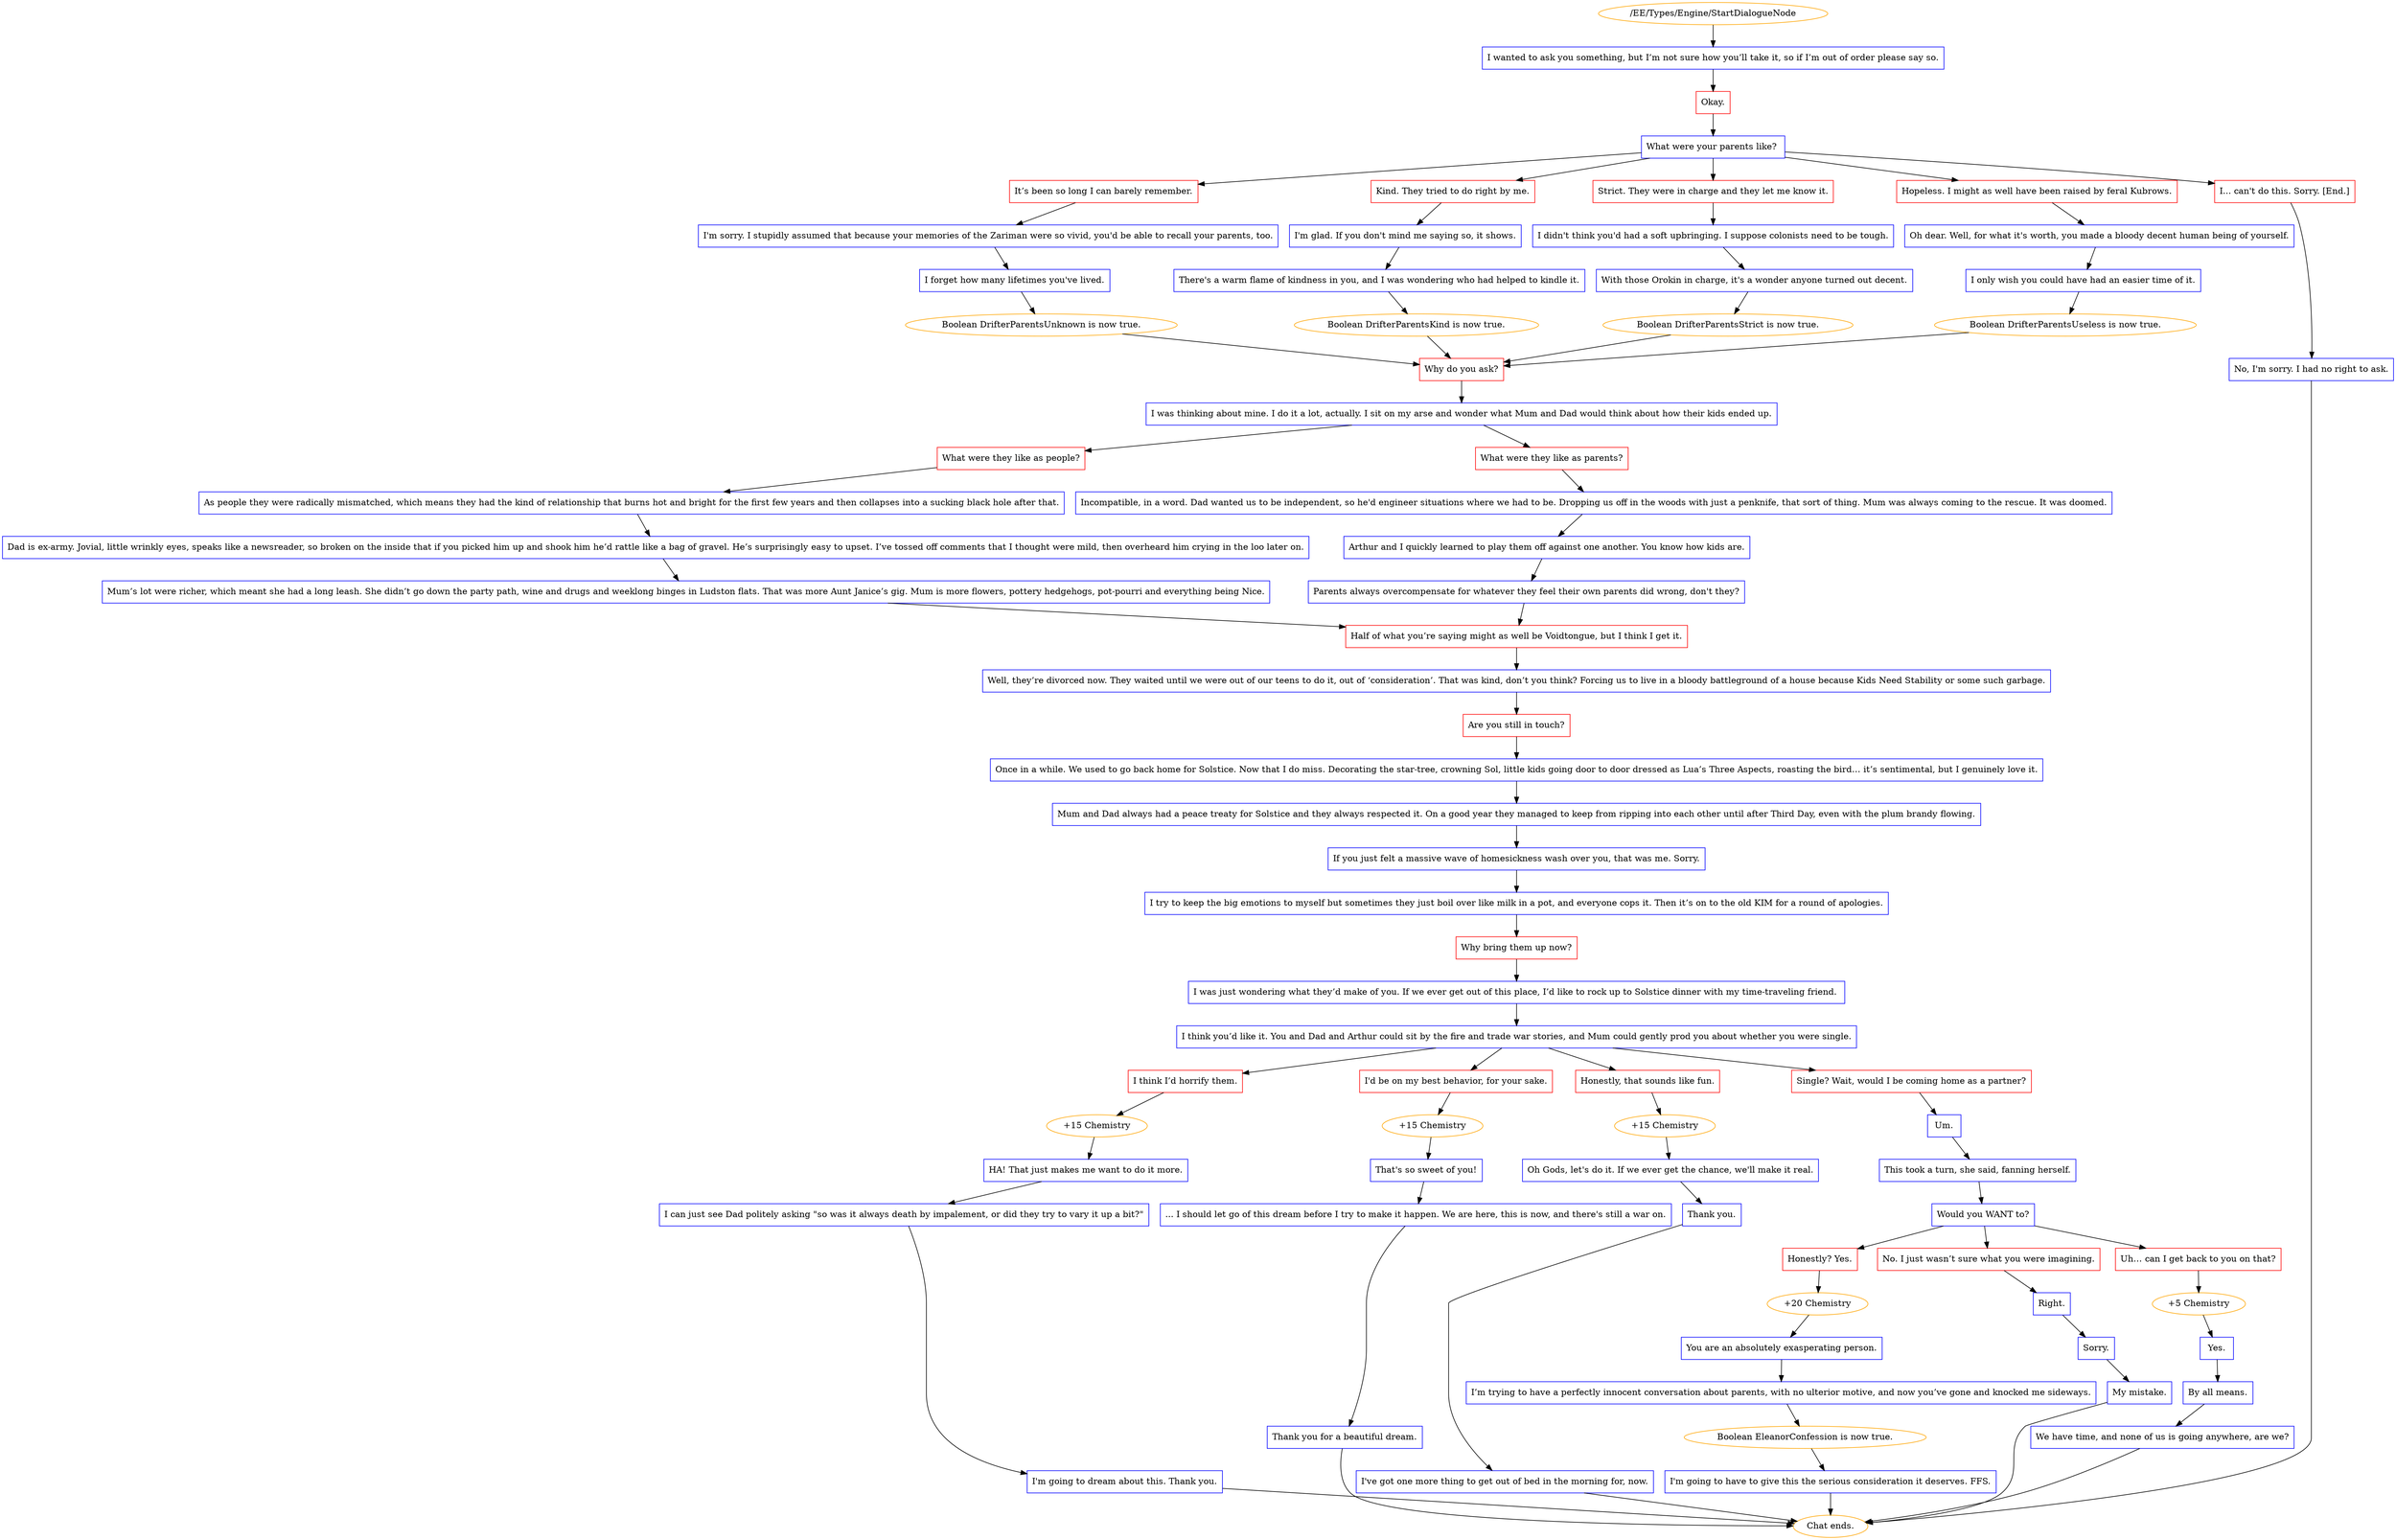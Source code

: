 digraph {
	1953 [label="/EE/Types/Engine/StartDialogueNode",color=orange];
		1953 -> 1954;
	1954 [label="I wanted to ask you something, but I’m not sure how you’ll take it, so if I’m out of order please say so.",shape=box,color=blue];
		1954 -> 1955;
	1955 [label="Okay.",shape=box,color=red];
		1955 -> 1956;
	1956 [label="What were your parents like? ",shape=box,color=blue];
		1956 -> 1957;
		1956 -> 1958;
		1956 -> 1959;
		1956 -> 1960;
		1956 -> 1962;
	1957 [label="It’s been so long I can barely remember.",shape=box,color=red];
		1957 -> 1963;
	1958 [label="Kind. They tried to do right by me.",shape=box,color=red];
		1958 -> 1965;
	1959 [label="Strict. They were in charge and they let me know it.",shape=box,color=red];
		1959 -> 1967;
	1960 [label="Hopeless. I might as well have been raised by feral Kubrows.",shape=box,color=red];
		1960 -> 1972;
	1962 [label="I... can't do this. Sorry. [End.]",shape=box,color=red];
		1962 -> 1978;
	1963 [label="I'm sorry. I stupidly assumed that because your memories of the Zariman were so vivid, you'd be able to recall your parents, too.",shape=box,color=blue];
		1963 -> 1964;
	1965 [label="I'm glad. If you don't mind me saying so, it shows.",shape=box,color=blue];
		1965 -> 1966;
	1967 [label="I didn't think you'd had a soft upbringing. I suppose colonists need to be tough.",shape=box,color=blue];
		1967 -> 1970;
	1972 [label="Oh dear. Well, for what it's worth, you made a bloody decent human being of yourself.",shape=box,color=blue];
		1972 -> 1973;
	1978 [label="No, I'm sorry. I had no right to ask.",shape=box,color=blue];
		1978 -> "Chat ends.";
	1964 [label="I forget how many lifetimes you've lived.",shape=box,color=blue];
		1964 -> 1968;
	1966 [label="There's a warm flame of kindness in you, and I was wondering who had helped to kindle it.",shape=box,color=blue];
		1966 -> 1969;
	1970 [label="With those Orokin in charge, it's a wonder anyone turned out decent.",shape=box,color=blue];
		1970 -> 1971;
	1973 [label="I only wish you could have had an easier time of it.",shape=box,color=blue];
		1973 -> 1974;
	"Chat ends." [color=orange];
	1968 [label="Boolean DrifterParentsUnknown is now true.",color=orange];
		1968 -> 1980;
	1969 [label="Boolean DrifterParentsKind is now true.",color=orange];
		1969 -> 1980;
	1971 [label="Boolean DrifterParentsStrict is now true.",color=orange];
		1971 -> 1980;
	1974 [label="Boolean DrifterParentsUseless is now true.",color=orange];
		1974 -> 1980;
	1980 [label="Why do you ask?",shape=box,color=red];
		1980 -> 1981;
	1981 [label="I was thinking about mine. I do it a lot, actually. I sit on my arse and wonder what Mum and Dad would think about how their kids ended up.",shape=box,color=blue];
		1981 -> 1982;
		1981 -> 1983;
	1982 [label="What were they like as people?",shape=box,color=red];
		1982 -> 1984;
	1983 [label="What were they like as parents?",shape=box,color=red];
		1983 -> 1985;
	1984 [label="As people they were radically mismatched, which means they had the kind of relationship that burns hot and bright for the first few years and then collapses into a sucking black hole after that.",shape=box,color=blue];
		1984 -> 1986;
	1985 [label="Incompatible, in a word. Dad wanted us to be independent, so he'd engineer situations where we had to be. Dropping us off in the woods with just a penknife, that sort of thing. Mum was always coming to the rescue. It was doomed.",shape=box,color=blue];
		1985 -> 1987;
	1986 [label="Dad is ex-army. Jovial, little wrinkly eyes, speaks like a newsreader, so broken on the inside that if you picked him up and shook him he’d rattle like a bag of gravel. He’s surprisingly easy to upset. I’ve tossed off comments that I thought were mild, then overheard him crying in the loo later on.",shape=box,color=blue];
		1986 -> 1988;
	1987 [label="Arthur and I quickly learned to play them off against one another. You know how kids are.",shape=box,color=blue];
		1987 -> 1989;
	1988 [label="Mum’s lot were richer, which meant she had a long leash. She didn’t go down the party path, wine and drugs and weeklong binges in Ludston flats. That was more Aunt Janice’s gig. Mum is more flowers, pottery hedgehogs, pot-pourri and everything being Nice.",shape=box,color=blue];
		1988 -> 1990;
	1989 [label="Parents always overcompensate for whatever they feel their own parents did wrong, don't they?",shape=box,color=blue];
		1989 -> 1990;
	1990 [label="Half of what you’re saying might as well be Voidtongue, but I think I get it.",shape=box,color=red];
		1990 -> 1991;
	1991 [label="Well, they’re divorced now. They waited until we were out of our teens to do it, out of ‘consideration’. That was kind, don’t you think? Forcing us to live in a bloody battleground of a house because Kids Need Stability or some such garbage.",shape=box,color=blue];
		1991 -> 1992;
	1992 [label="Are you still in touch?",shape=box,color=red];
		1992 -> 1993;
	1993 [label="Once in a while. We used to go back home for Solstice. Now that I do miss. Decorating the star-tree, crowning Sol, little kids going door to door dressed as Lua’s Three Aspects, roasting the bird… it’s sentimental, but I genuinely love it.",shape=box,color=blue];
		1993 -> 1994;
	1994 [label="Mum and Dad always had a peace treaty for Solstice and they always respected it. On a good year they managed to keep from ripping into each other until after Third Day, even with the plum brandy flowing.",shape=box,color=blue];
		1994 -> 1995;
	1995 [label="If you just felt a massive wave of homesickness wash over you, that was me. Sorry.",shape=box,color=blue];
		1995 -> 1996;
	1996 [label="I try to keep the big emotions to myself but sometimes they just boil over like milk in a pot, and everyone cops it. Then it’s on to the old KIM for a round of apologies.",shape=box,color=blue];
		1996 -> 1997;
	1997 [label="Why bring them up now?",shape=box,color=red];
		1997 -> 1998;
	1998 [label="I was just wondering what they’d make of you. If we ever get out of this place, I’d like to rock up to Solstice dinner with my time-traveling friend. ",shape=box,color=blue];
		1998 -> 1999;
	1999 [label="I think you’d like it. You and Dad and Arthur could sit by the fire and trade war stories, and Mum could gently prod you about whether you were single.",shape=box,color=blue];
		1999 -> 2000;
		1999 -> 2001;
		1999 -> 2002;
		1999 -> 2003;
	2000 [label="I think I’d horrify them.",shape=box,color=red];
		2000 -> 2016;
	2001 [label="I'd be on my best behavior, for your sake.",shape=box,color=red];
		2001 -> 2017;
	2002 [label="Honestly, that sounds like fun.",shape=box,color=red];
		2002 -> 2018;
	2003 [label="Single? Wait, would I be coming home as a partner?",shape=box,color=red];
		2003 -> 2007;
	2016 [label="+15 Chemistry",color=orange];
		2016 -> 2004;
	2017 [label="+15 Chemistry",color=orange];
		2017 -> 2005;
	2018 [label="+15 Chemistry",color=orange];
		2018 -> 2006;
	2007 [label="Um.",shape=box,color=blue];
		2007 -> 2011;
	2004 [label="HA! That just makes me want to do it more.",shape=box,color=blue];
		2004 -> 2008;
	2005 [label="That's so sweet of you!",shape=box,color=blue];
		2005 -> 2009;
	2006 [label="Oh Gods, let's do it. If we ever get the chance, we'll make it real.",shape=box,color=blue];
		2006 -> 2010;
	2011 [label="This took a turn, she said, fanning herself.",shape=box,color=blue];
		2011 -> 2015;
	2008 [label="I can just see Dad politely asking \"so was it always death by impalement, or did they try to vary it up a bit?\"",shape=box,color=blue];
		2008 -> 2012;
	2009 [label="... I should let go of this dream before I try to make it happen. We are here, this is now, and there's still a war on.",shape=box,color=blue];
		2009 -> 2013;
	2010 [label="Thank you.",shape=box,color=blue];
		2010 -> 2014;
	2015 [label="Would you WANT to?",shape=box,color=blue];
		2015 -> 2022;
		2015 -> 2023;
		2015 -> 2024;
	2012 [label="I'm going to dream about this. Thank you.",shape=box,color=blue];
		2012 -> "Chat ends.";
	2013 [label="Thank you for a beautiful dream.",shape=box,color=blue];
		2013 -> "Chat ends.";
	2014 [label="I've got one more thing to get out of bed in the morning for, now.",shape=box,color=blue];
		2014 -> "Chat ends.";
	2022 [label="Honestly? Yes.",shape=box,color=red];
		2022 -> 2033;
	2023 [label="No. I just wasn’t sure what you were imagining.",shape=box,color=red];
		2023 -> 2027;
	2024 [label="Uh… can I get back to you on that?",shape=box,color=red];
		2024 -> 2038;
	"Chat ends." [color=orange];
	"Chat ends." [color=orange];
	"Chat ends." [color=orange];
	2033 [label="+20 Chemistry",color=orange];
		2033 -> 2025;
	2027 [label="Right.",shape=box,color=blue];
		2027 -> 2028;
	2038 [label="+5 Chemistry",color=orange];
		2038 -> 2029;
	2025 [label="You are an absolutely exasperating person.",shape=box,color=blue];
		2025 -> 2026;
	2028 [label="Sorry.",shape=box,color=blue];
		2028 -> 2035;
	2029 [label="Yes.",shape=box,color=blue];
		2029 -> 2030;
	2026 [label="I’m trying to have a perfectly innocent conversation about parents, with no ulterior motive, and now you’ve gone and knocked me sideways.",shape=box,color=blue];
		2026 -> 2031;
	2035 [label="My mistake.",shape=box,color=blue];
		2035 -> "Chat ends.";
	2030 [label="By all means.",shape=box,color=blue];
		2030 -> 2037;
	2031 [label="Boolean EleanorConfession is now true.",color=orange];
		2031 -> 2032;
	"Chat ends." [color=orange];
	2037 [label="We have time, and none of us is going anywhere, are we?",shape=box,color=blue];
		2037 -> "Chat ends.";
	2032 [label="I'm going to have to give this the serious consideration it deserves. FFS.",shape=box,color=blue];
		2032 -> "Chat ends.";
	"Chat ends." [color=orange];
	"Chat ends." [color=orange];
}